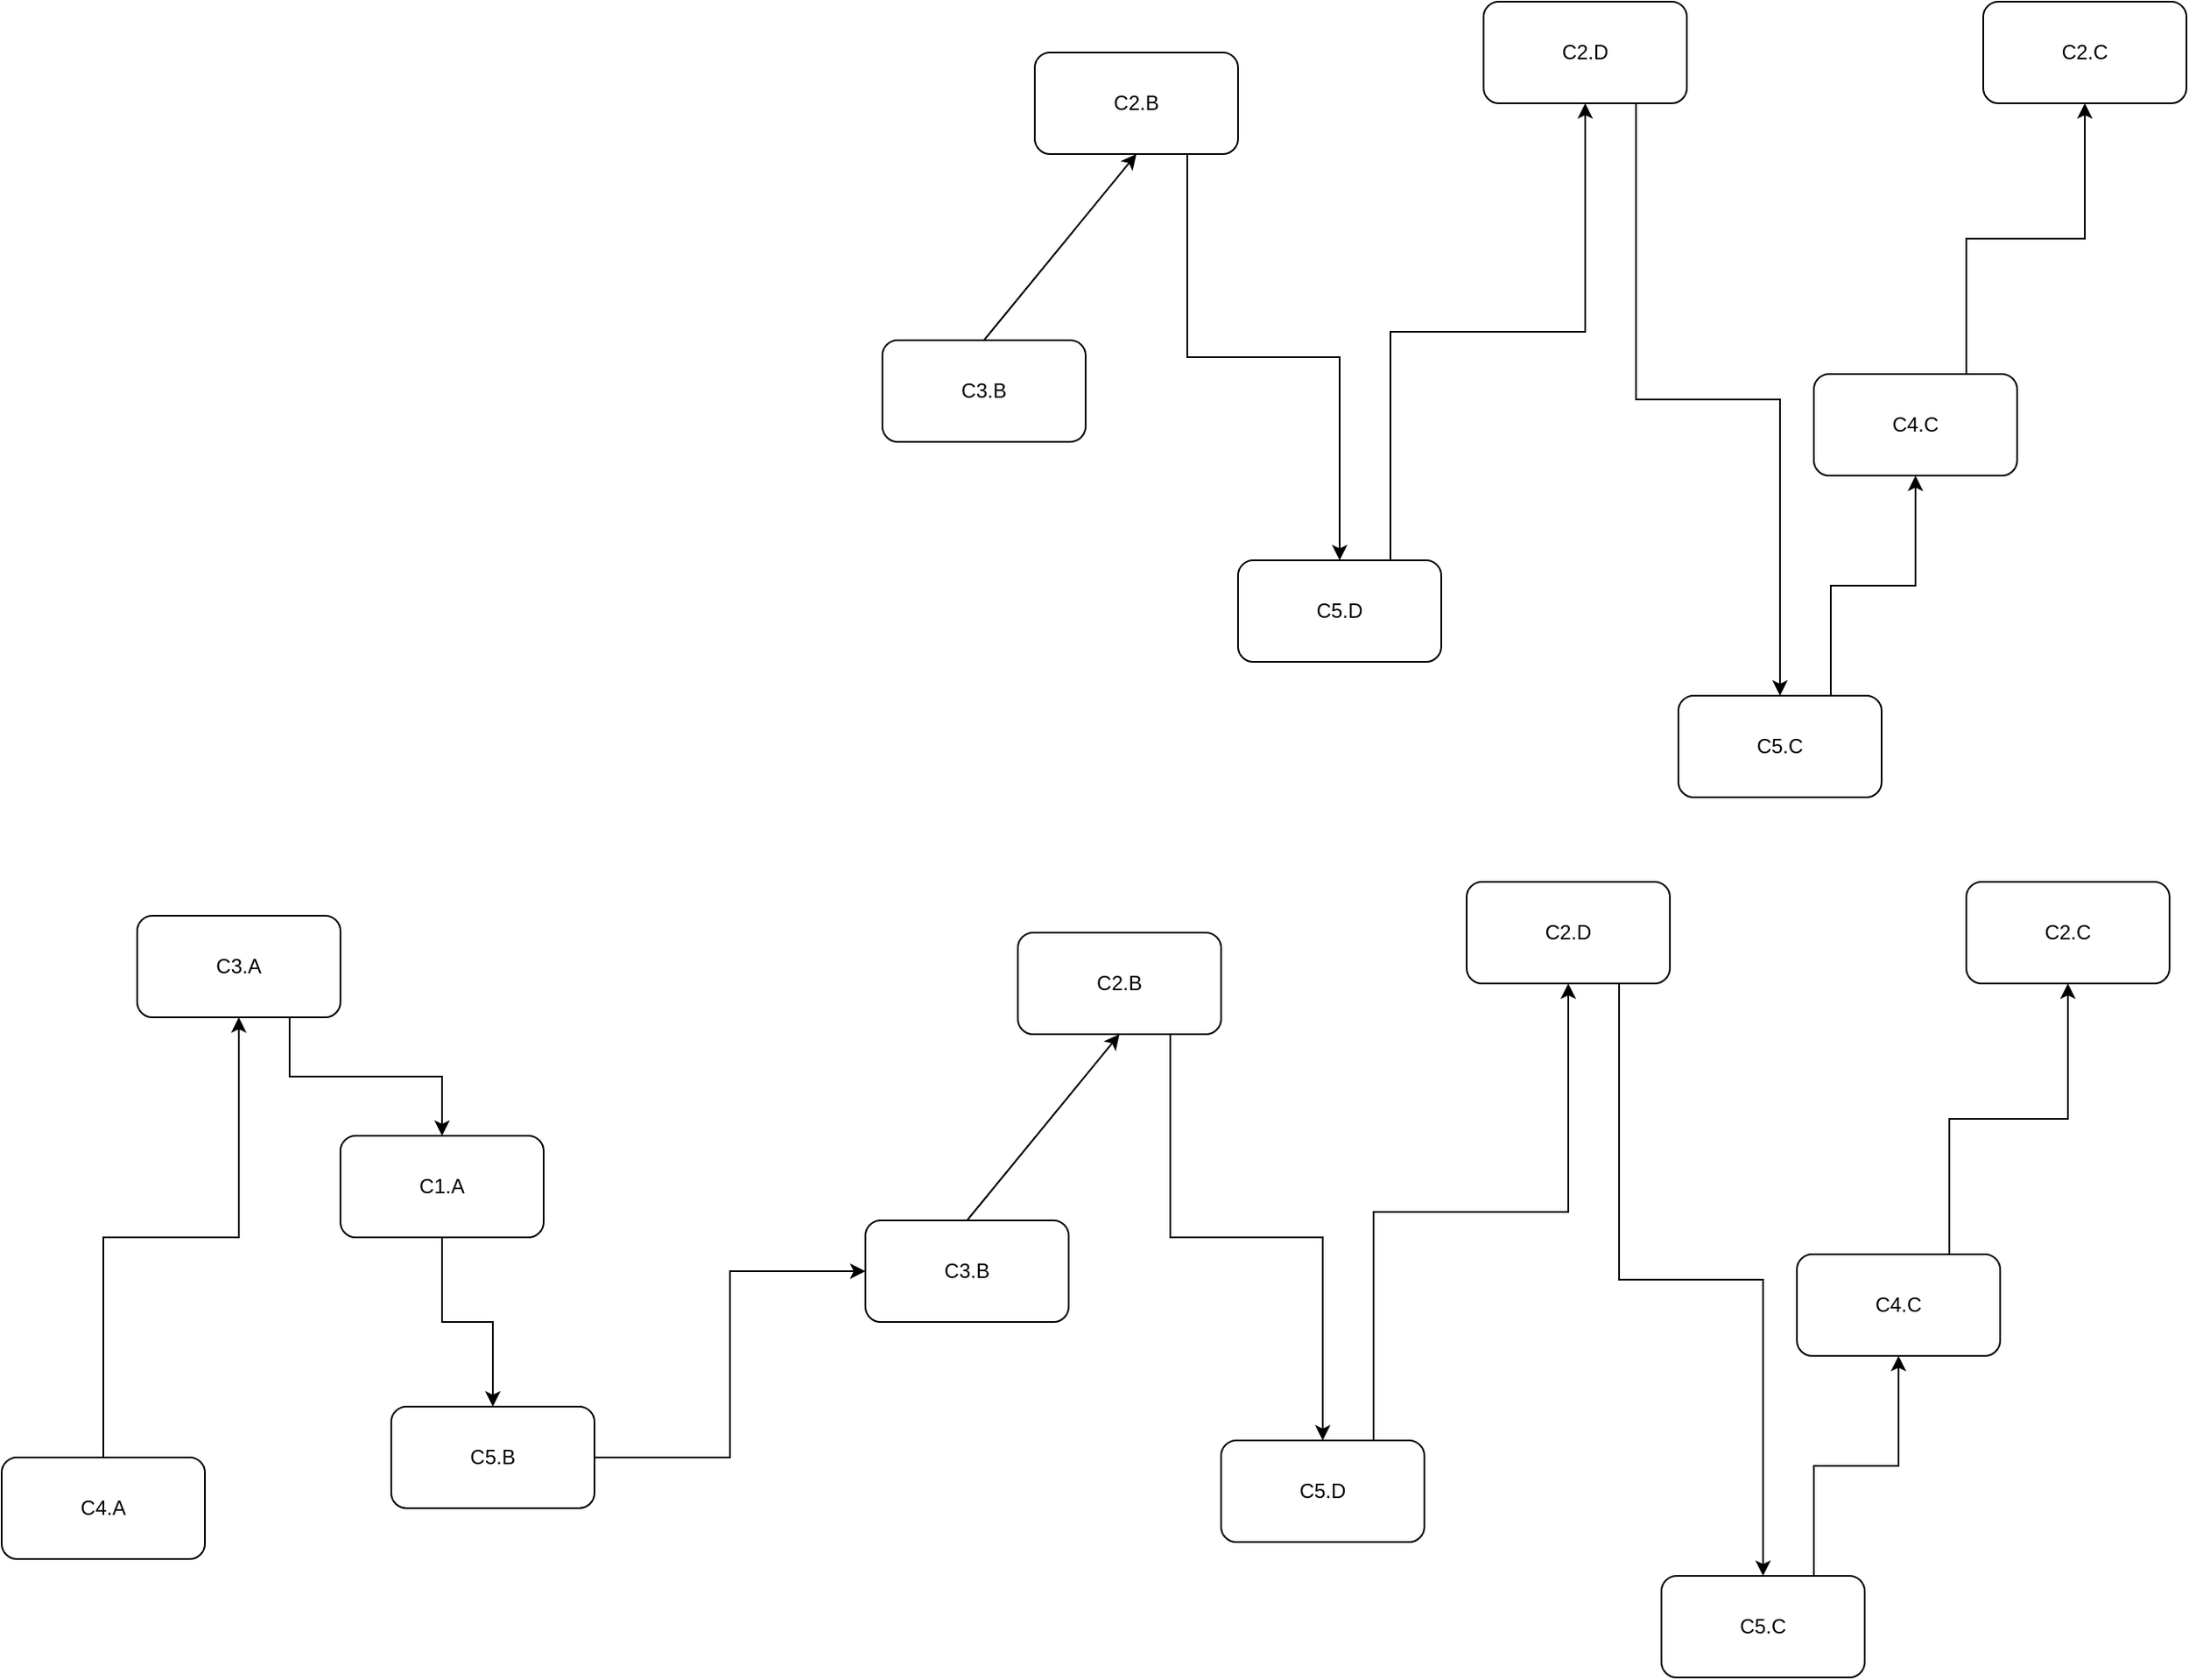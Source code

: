 <mxfile version="13.9.1" type="device"><diagram id="-pJKkPxGRdtAUeAPd5jD" name="Page-1"><mxGraphModel dx="1310" dy="752" grid="1" gridSize="10" guides="1" tooltips="1" connect="1" arrows="1" fold="1" page="1" pageScale="1" pageWidth="850" pageHeight="1100" math="0" shadow="0"><root><mxCell id="0"/><mxCell id="1" parent="0"/><mxCell id="Uf_P5acROUMJEDTZpzS5-1" value="C3.B" style="rounded=1;whiteSpace=wrap;html=1;" vertex="1" parent="1"><mxGeometry x="70" y="330" width="120" height="60" as="geometry"/></mxCell><mxCell id="Uf_P5acROUMJEDTZpzS5-9" style="edgeStyle=orthogonalEdgeStyle;rounded=0;orthogonalLoop=1;jettySize=auto;html=1;exitX=0.75;exitY=1;exitDx=0;exitDy=0;entryX=0.5;entryY=0;entryDx=0;entryDy=0;" edge="1" parent="1" source="Uf_P5acROUMJEDTZpzS5-2" target="Uf_P5acROUMJEDTZpzS5-3"><mxGeometry relative="1" as="geometry"/></mxCell><mxCell id="Uf_P5acROUMJEDTZpzS5-2" value="C2.B" style="rounded=1;whiteSpace=wrap;html=1;" vertex="1" parent="1"><mxGeometry x="160" y="160" width="120" height="60" as="geometry"/></mxCell><mxCell id="Uf_P5acROUMJEDTZpzS5-10" style="edgeStyle=orthogonalEdgeStyle;rounded=0;orthogonalLoop=1;jettySize=auto;html=1;exitX=0.75;exitY=0;exitDx=0;exitDy=0;" edge="1" parent="1" source="Uf_P5acROUMJEDTZpzS5-3" target="Uf_P5acROUMJEDTZpzS5-4"><mxGeometry relative="1" as="geometry"/></mxCell><mxCell id="Uf_P5acROUMJEDTZpzS5-3" value="C5.D" style="rounded=1;whiteSpace=wrap;html=1;" vertex="1" parent="1"><mxGeometry x="280" y="460" width="120" height="60" as="geometry"/></mxCell><mxCell id="Uf_P5acROUMJEDTZpzS5-11" style="edgeStyle=orthogonalEdgeStyle;rounded=0;orthogonalLoop=1;jettySize=auto;html=1;exitX=0.75;exitY=1;exitDx=0;exitDy=0;entryX=0.5;entryY=0;entryDx=0;entryDy=0;" edge="1" parent="1" source="Uf_P5acROUMJEDTZpzS5-4" target="Uf_P5acROUMJEDTZpzS5-5"><mxGeometry relative="1" as="geometry"/></mxCell><mxCell id="Uf_P5acROUMJEDTZpzS5-4" value="C2.D" style="rounded=1;whiteSpace=wrap;html=1;" vertex="1" parent="1"><mxGeometry x="425" y="130" width="120" height="60" as="geometry"/></mxCell><mxCell id="Uf_P5acROUMJEDTZpzS5-12" style="edgeStyle=orthogonalEdgeStyle;rounded=0;orthogonalLoop=1;jettySize=auto;html=1;exitX=0.75;exitY=0;exitDx=0;exitDy=0;" edge="1" parent="1" source="Uf_P5acROUMJEDTZpzS5-5" target="Uf_P5acROUMJEDTZpzS5-6"><mxGeometry relative="1" as="geometry"/></mxCell><mxCell id="Uf_P5acROUMJEDTZpzS5-5" value="C5.C" style="rounded=1;whiteSpace=wrap;html=1;" vertex="1" parent="1"><mxGeometry x="540" y="540" width="120" height="60" as="geometry"/></mxCell><mxCell id="Uf_P5acROUMJEDTZpzS5-13" style="edgeStyle=orthogonalEdgeStyle;rounded=0;orthogonalLoop=1;jettySize=auto;html=1;exitX=0.75;exitY=0;exitDx=0;exitDy=0;entryX=0.5;entryY=1;entryDx=0;entryDy=0;" edge="1" parent="1" source="Uf_P5acROUMJEDTZpzS5-6" target="Uf_P5acROUMJEDTZpzS5-7"><mxGeometry relative="1" as="geometry"/></mxCell><mxCell id="Uf_P5acROUMJEDTZpzS5-6" value="C4.C" style="rounded=1;whiteSpace=wrap;html=1;" vertex="1" parent="1"><mxGeometry x="620" y="350" width="120" height="60" as="geometry"/></mxCell><mxCell id="Uf_P5acROUMJEDTZpzS5-7" value="C2.C" style="rounded=1;whiteSpace=wrap;html=1;" vertex="1" parent="1"><mxGeometry x="720" y="130" width="120" height="60" as="geometry"/></mxCell><mxCell id="Uf_P5acROUMJEDTZpzS5-8" value="" style="endArrow=classic;html=1;exitX=0.5;exitY=0;exitDx=0;exitDy=0;entryX=0.5;entryY=1;entryDx=0;entryDy=0;" edge="1" parent="1" source="Uf_P5acROUMJEDTZpzS5-1" target="Uf_P5acROUMJEDTZpzS5-2"><mxGeometry width="50" height="50" relative="1" as="geometry"><mxPoint x="110" y="290" as="sourcePoint"/><mxPoint x="160" y="240" as="targetPoint"/></mxGeometry></mxCell><mxCell id="Uf_P5acROUMJEDTZpzS5-14" value="C3.B" style="rounded=1;whiteSpace=wrap;html=1;" vertex="1" parent="1"><mxGeometry x="60" y="850" width="120" height="60" as="geometry"/></mxCell><mxCell id="Uf_P5acROUMJEDTZpzS5-15" style="edgeStyle=orthogonalEdgeStyle;rounded=0;orthogonalLoop=1;jettySize=auto;html=1;exitX=0.75;exitY=1;exitDx=0;exitDy=0;entryX=0.5;entryY=0;entryDx=0;entryDy=0;" edge="1" parent="1" source="Uf_P5acROUMJEDTZpzS5-16" target="Uf_P5acROUMJEDTZpzS5-18"><mxGeometry relative="1" as="geometry"/></mxCell><mxCell id="Uf_P5acROUMJEDTZpzS5-16" value="C2.B" style="rounded=1;whiteSpace=wrap;html=1;" vertex="1" parent="1"><mxGeometry x="150" y="680" width="120" height="60" as="geometry"/></mxCell><mxCell id="Uf_P5acROUMJEDTZpzS5-17" style="edgeStyle=orthogonalEdgeStyle;rounded=0;orthogonalLoop=1;jettySize=auto;html=1;exitX=0.75;exitY=0;exitDx=0;exitDy=0;" edge="1" parent="1" source="Uf_P5acROUMJEDTZpzS5-18" target="Uf_P5acROUMJEDTZpzS5-20"><mxGeometry relative="1" as="geometry"/></mxCell><mxCell id="Uf_P5acROUMJEDTZpzS5-18" value="C5.D" style="rounded=1;whiteSpace=wrap;html=1;" vertex="1" parent="1"><mxGeometry x="270" y="980" width="120" height="60" as="geometry"/></mxCell><mxCell id="Uf_P5acROUMJEDTZpzS5-19" style="edgeStyle=orthogonalEdgeStyle;rounded=0;orthogonalLoop=1;jettySize=auto;html=1;exitX=0.75;exitY=1;exitDx=0;exitDy=0;entryX=0.5;entryY=0;entryDx=0;entryDy=0;" edge="1" parent="1" source="Uf_P5acROUMJEDTZpzS5-20" target="Uf_P5acROUMJEDTZpzS5-22"><mxGeometry relative="1" as="geometry"/></mxCell><mxCell id="Uf_P5acROUMJEDTZpzS5-20" value="C2.D" style="rounded=1;whiteSpace=wrap;html=1;" vertex="1" parent="1"><mxGeometry x="415" y="650" width="120" height="60" as="geometry"/></mxCell><mxCell id="Uf_P5acROUMJEDTZpzS5-21" style="edgeStyle=orthogonalEdgeStyle;rounded=0;orthogonalLoop=1;jettySize=auto;html=1;exitX=0.75;exitY=0;exitDx=0;exitDy=0;" edge="1" parent="1" source="Uf_P5acROUMJEDTZpzS5-22" target="Uf_P5acROUMJEDTZpzS5-24"><mxGeometry relative="1" as="geometry"/></mxCell><mxCell id="Uf_P5acROUMJEDTZpzS5-22" value="C5.C" style="rounded=1;whiteSpace=wrap;html=1;" vertex="1" parent="1"><mxGeometry x="530" y="1060" width="120" height="60" as="geometry"/></mxCell><mxCell id="Uf_P5acROUMJEDTZpzS5-23" style="edgeStyle=orthogonalEdgeStyle;rounded=0;orthogonalLoop=1;jettySize=auto;html=1;exitX=0.75;exitY=0;exitDx=0;exitDy=0;entryX=0.5;entryY=1;entryDx=0;entryDy=0;" edge="1" parent="1" source="Uf_P5acROUMJEDTZpzS5-24" target="Uf_P5acROUMJEDTZpzS5-25"><mxGeometry relative="1" as="geometry"/></mxCell><mxCell id="Uf_P5acROUMJEDTZpzS5-24" value="C4.C" style="rounded=1;whiteSpace=wrap;html=1;" vertex="1" parent="1"><mxGeometry x="610" y="870" width="120" height="60" as="geometry"/></mxCell><mxCell id="Uf_P5acROUMJEDTZpzS5-25" value="C2.C" style="rounded=1;whiteSpace=wrap;html=1;" vertex="1" parent="1"><mxGeometry x="710" y="650" width="120" height="60" as="geometry"/></mxCell><mxCell id="Uf_P5acROUMJEDTZpzS5-26" value="" style="endArrow=classic;html=1;exitX=0.5;exitY=0;exitDx=0;exitDy=0;entryX=0.5;entryY=1;entryDx=0;entryDy=0;" edge="1" parent="1" source="Uf_P5acROUMJEDTZpzS5-14" target="Uf_P5acROUMJEDTZpzS5-16"><mxGeometry width="50" height="50" relative="1" as="geometry"><mxPoint x="100" y="810" as="sourcePoint"/><mxPoint x="150" y="760" as="targetPoint"/></mxGeometry></mxCell><mxCell id="Uf_P5acROUMJEDTZpzS5-34" style="edgeStyle=orthogonalEdgeStyle;rounded=0;orthogonalLoop=1;jettySize=auto;html=1;exitX=1;exitY=0.5;exitDx=0;exitDy=0;entryX=0;entryY=0.5;entryDx=0;entryDy=0;" edge="1" parent="1" source="Uf_P5acROUMJEDTZpzS5-29" target="Uf_P5acROUMJEDTZpzS5-14"><mxGeometry relative="1" as="geometry"><mxPoint x="50" y="880" as="targetPoint"/></mxGeometry></mxCell><mxCell id="Uf_P5acROUMJEDTZpzS5-29" value="C5.B" style="rounded=1;whiteSpace=wrap;html=1;" vertex="1" parent="1"><mxGeometry x="-220" y="960" width="120" height="60" as="geometry"/></mxCell><mxCell id="Uf_P5acROUMJEDTZpzS5-36" style="edgeStyle=orthogonalEdgeStyle;rounded=0;orthogonalLoop=1;jettySize=auto;html=1;exitX=0.75;exitY=1;exitDx=0;exitDy=0;" edge="1" parent="1" source="Uf_P5acROUMJEDTZpzS5-30" target="Uf_P5acROUMJEDTZpzS5-35"><mxGeometry relative="1" as="geometry"/></mxCell><mxCell id="Uf_P5acROUMJEDTZpzS5-30" value="C3.A" style="rounded=1;whiteSpace=wrap;html=1;" vertex="1" parent="1"><mxGeometry x="-370" y="670" width="120" height="60" as="geometry"/></mxCell><mxCell id="Uf_P5acROUMJEDTZpzS5-32" style="edgeStyle=orthogonalEdgeStyle;rounded=0;orthogonalLoop=1;jettySize=auto;html=1;exitX=0.5;exitY=0;exitDx=0;exitDy=0;" edge="1" parent="1" source="Uf_P5acROUMJEDTZpzS5-31" target="Uf_P5acROUMJEDTZpzS5-30"><mxGeometry relative="1" as="geometry"/></mxCell><mxCell id="Uf_P5acROUMJEDTZpzS5-31" value="C4.A" style="rounded=1;whiteSpace=wrap;html=1;" vertex="1" parent="1"><mxGeometry x="-450" y="990" width="120" height="60" as="geometry"/></mxCell><mxCell id="Uf_P5acROUMJEDTZpzS5-37" style="edgeStyle=orthogonalEdgeStyle;rounded=0;orthogonalLoop=1;jettySize=auto;html=1;exitX=0.5;exitY=1;exitDx=0;exitDy=0;" edge="1" parent="1" source="Uf_P5acROUMJEDTZpzS5-35" target="Uf_P5acROUMJEDTZpzS5-29"><mxGeometry relative="1" as="geometry"/></mxCell><mxCell id="Uf_P5acROUMJEDTZpzS5-35" value="C1.A" style="rounded=1;whiteSpace=wrap;html=1;" vertex="1" parent="1"><mxGeometry x="-250" y="800" width="120" height="60" as="geometry"/></mxCell></root></mxGraphModel></diagram></mxfile>